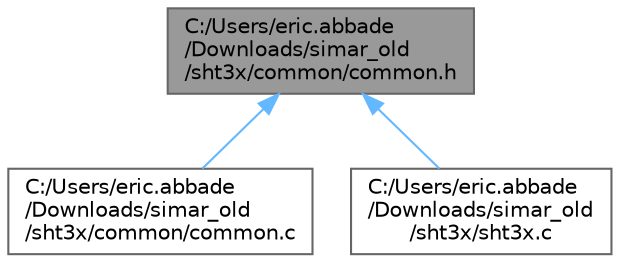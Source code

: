 digraph "C:/Users/eric.abbade/Downloads/simar_old/sht3x/common/common.h"
{
 // LATEX_PDF_SIZE
  bgcolor="transparent";
  edge [fontname=Helvetica,fontsize=10,labelfontname=Helvetica,labelfontsize=10];
  node [fontname=Helvetica,fontsize=10,shape=box,height=0.2,width=0.4];
  Node1 [id="Node000001",label="C:/Users/eric.abbade\l/Downloads/simar_old\l/sht3x/common/common.h",height=0.2,width=0.4,color="gray40", fillcolor="grey60", style="filled", fontcolor="black",tooltip=" "];
  Node1 -> Node2 [id="edge1_Node000001_Node000002",dir="back",color="steelblue1",style="solid",tooltip=" "];
  Node2 [id="Node000002",label="C:/Users/eric.abbade\l/Downloads/simar_old\l/sht3x/common/common.c",height=0.2,width=0.4,color="grey40", fillcolor="white", style="filled",URL="$sht3x_2common_2common_8c.html",tooltip=" "];
  Node1 -> Node3 [id="edge2_Node000001_Node000003",dir="back",color="steelblue1",style="solid",tooltip=" "];
  Node3 [id="Node000003",label="C:/Users/eric.abbade\l/Downloads/simar_old\l/sht3x/sht3x.c",height=0.2,width=0.4,color="grey40", fillcolor="white", style="filled",URL="$sht3x_8c.html",tooltip="Sensirion SHT3x driver implementation."];
}
